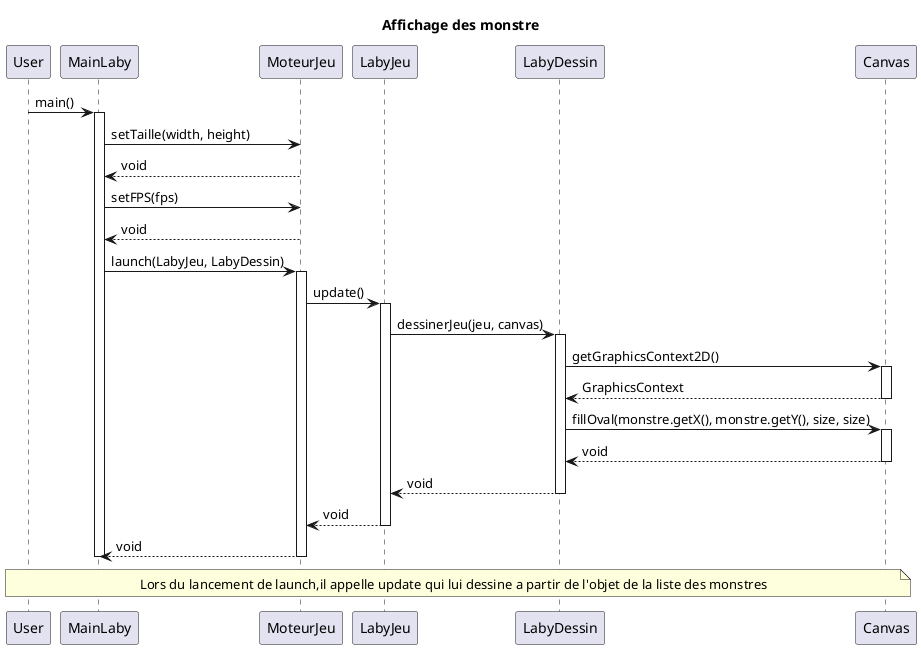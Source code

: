 @startuml
Title : Affichage des monstre
User -> MainLaby: main()
activate MainLaby
MainLaby -> MoteurJeu: setTaille(width, height)
MoteurJeu --> MainLaby: void
MainLaby -> MoteurJeu: setFPS(fps)
MoteurJeu --> MainLaby: void
MainLaby -> MoteurJeu: launch(LabyJeu, LabyDessin)
activate MoteurJeu
    MoteurJeu -> LabyJeu: update()
activate LabyJeu
LabyJeu -> LabyDessin: dessinerJeu(jeu, canvas)
activate LabyDessin
LabyDessin -> Canvas: getGraphicsContext2D()
activate Canvas
Canvas --> LabyDessin: GraphicsContext
deactivate Canvas
LabyDessin -> Canvas: fillOval(monstre.getX(), monstre.getY(), size, size)
activate Canvas
Canvas --> LabyDessin: void
deactivate Canvas
LabyDessin--> LabyJeu: void
deactivate LabyDessin
LabyJeu --> MoteurJeu: void
deactivate LabyJeu
MoteurJeu --> MainLaby : void
deactivate MoteurJeu
deactivate MainLaby
note across
Lors du lancement de launch,il appelle update qui lui dessine a partir de l'objet de la liste des monstres
end note
@enduml